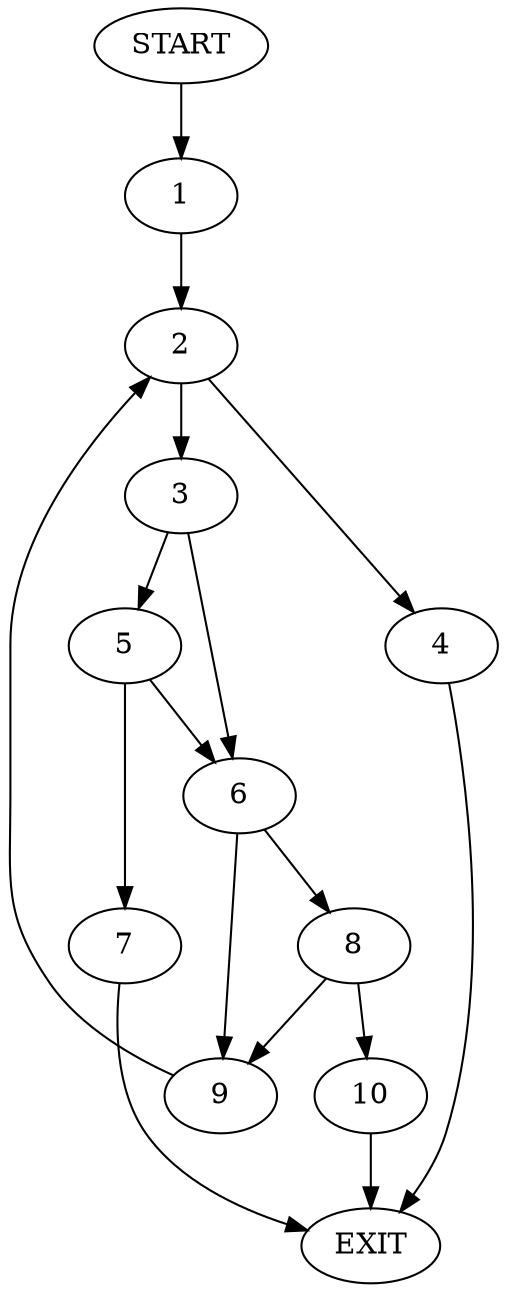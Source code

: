 digraph {
0 [label="START"]
11 [label="EXIT"]
0 -> 1
1 -> 2
2 -> 3
2 -> 4
3 -> 5
3 -> 6
4 -> 11
5 -> 6
5 -> 7
6 -> 8
6 -> 9
7 -> 11
9 -> 2
8 -> 9
8 -> 10
10 -> 11
}
